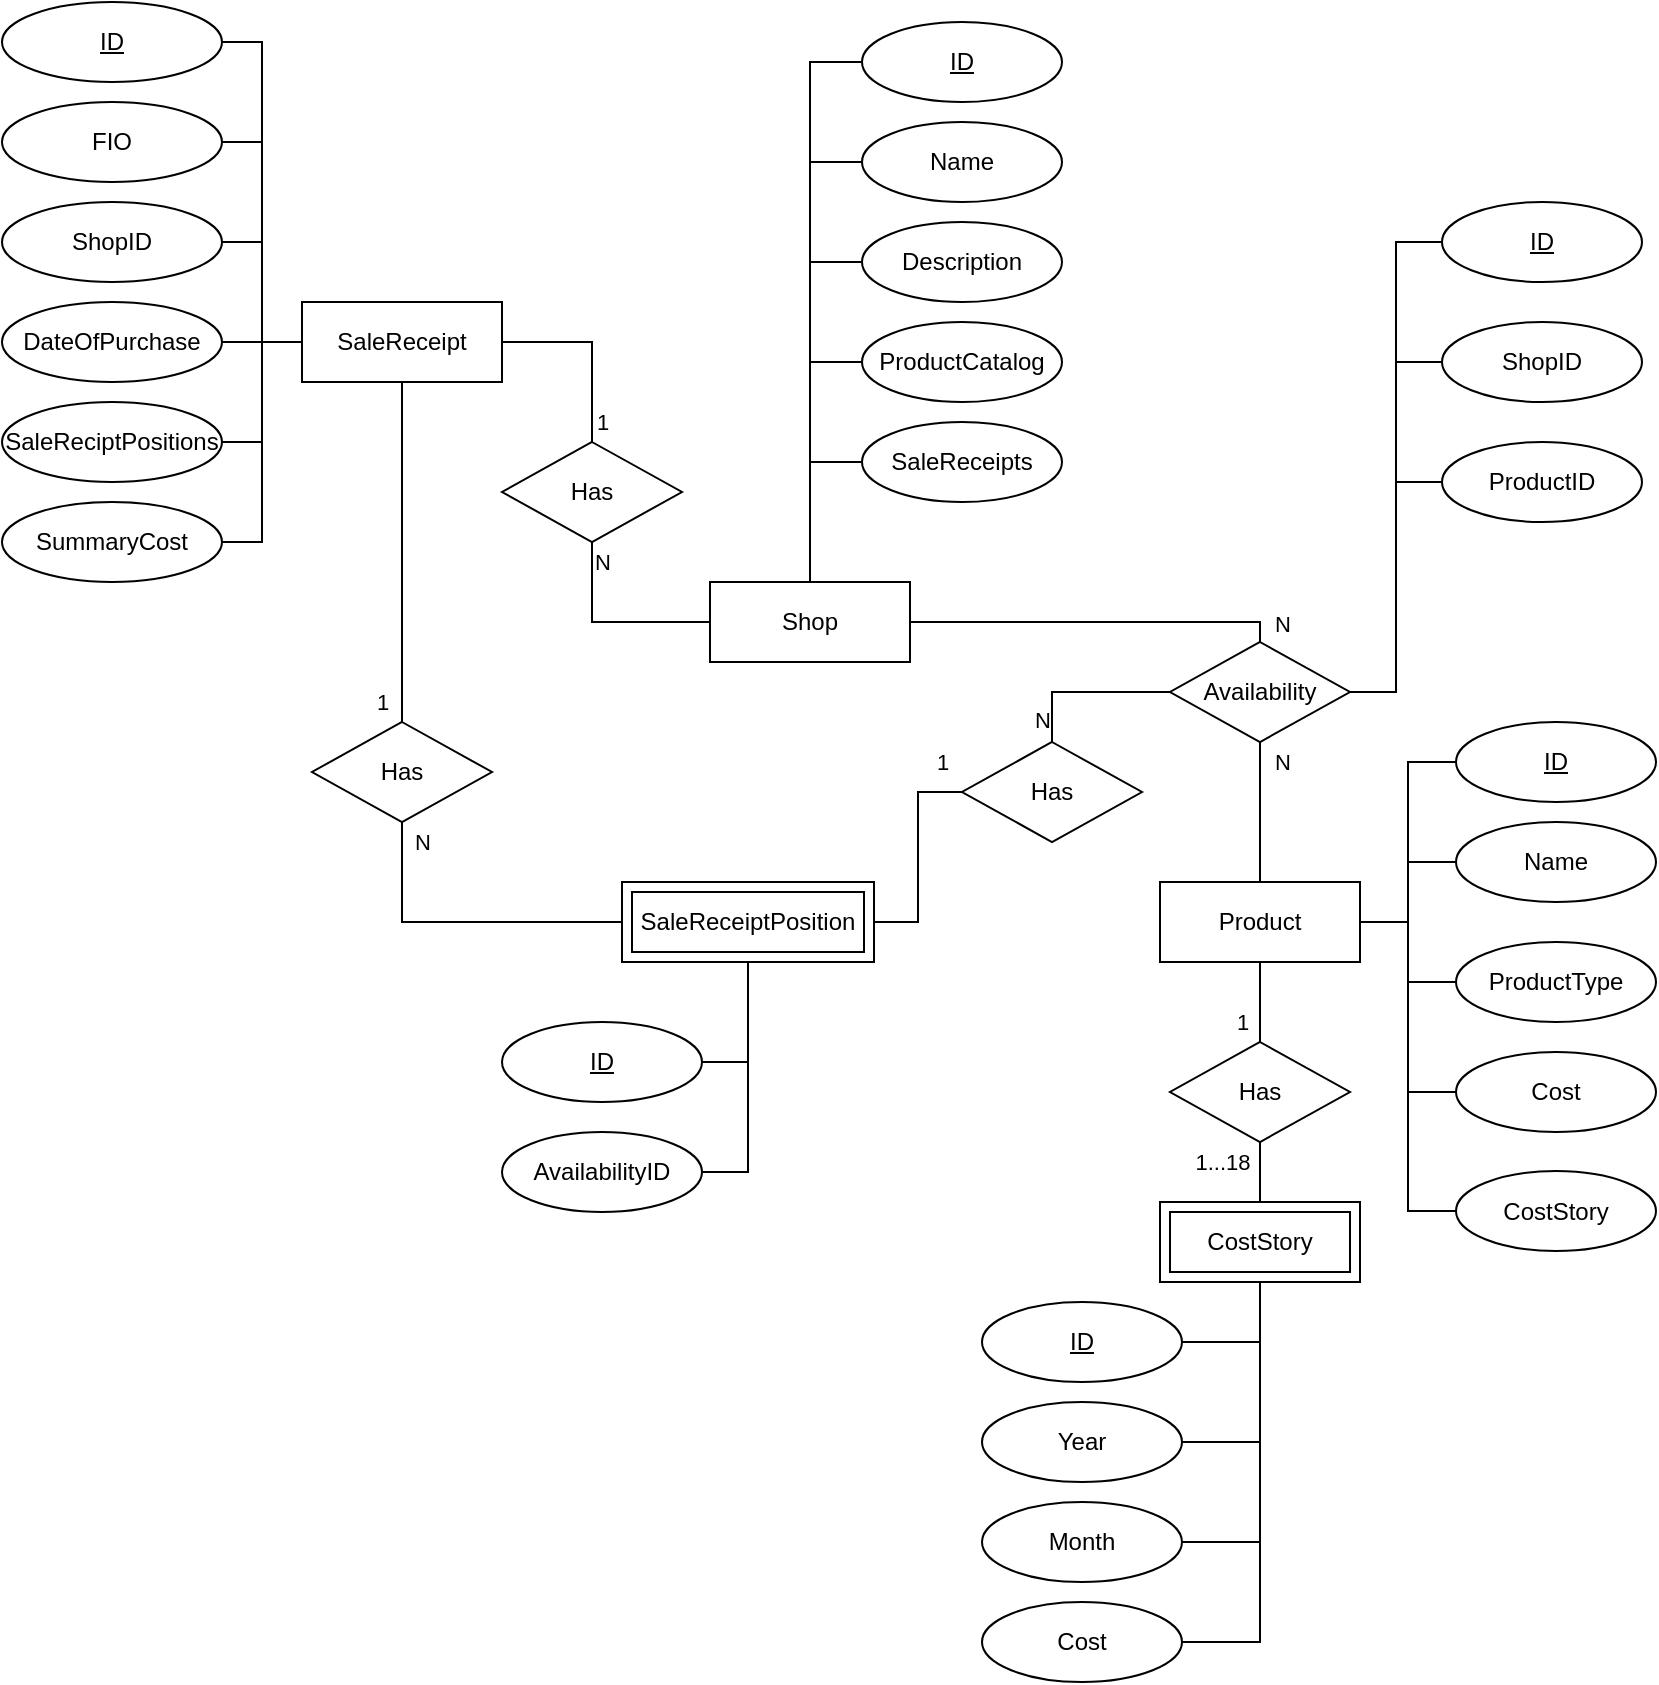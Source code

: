 <mxfile version="16.5.1" type="device"><diagram id="wQ1o6pGlBWSBRa1OvJjj" name="Страница 1"><mxGraphModel dx="1038" dy="649" grid="1" gridSize="10" guides="1" tooltips="1" connect="1" arrows="1" fold="1" page="1" pageScale="1" pageWidth="827" pageHeight="1169" math="0" shadow="0"><root><mxCell id="0"/><mxCell id="1" parent="0"/><mxCell id="YRElEjRcTY8QlFEJpvM5-30" value="1" style="edgeStyle=orthogonalEdgeStyle;rounded=0;orthogonalLoop=1;jettySize=auto;html=1;exitX=0.5;exitY=1;exitDx=0;exitDy=0;entryX=0.5;entryY=0;entryDx=0;entryDy=0;endArrow=none;endFill=0;" edge="1" parent="1" source="YRElEjRcTY8QlFEJpvM5-1" target="YRElEjRcTY8QlFEJpvM5-28"><mxGeometry x="0.882" y="-10" relative="1" as="geometry"><mxPoint as="offset"/></mxGeometry></mxCell><mxCell id="YRElEjRcTY8QlFEJpvM5-78" style="edgeStyle=orthogonalEdgeStyle;rounded=0;orthogonalLoop=1;jettySize=auto;html=1;exitX=1;exitY=0.5;exitDx=0;exitDy=0;entryX=0.5;entryY=0;entryDx=0;entryDy=0;endArrow=none;endFill=0;" edge="1" parent="1" source="YRElEjRcTY8QlFEJpvM5-1" target="YRElEjRcTY8QlFEJpvM5-29"><mxGeometry relative="1" as="geometry"/></mxCell><mxCell id="YRElEjRcTY8QlFEJpvM5-79" value="1" style="edgeLabel;html=1;align=center;verticalAlign=middle;resizable=0;points=[];" vertex="1" connectable="0" parent="YRElEjRcTY8QlFEJpvM5-78"><mxGeometry x="0.263" y="2" relative="1" as="geometry"><mxPoint x="3" y="25" as="offset"/></mxGeometry></mxCell><mxCell id="YRElEjRcTY8QlFEJpvM5-1" value="SaleReceipt" style="whiteSpace=wrap;html=1;align=center;" vertex="1" parent="1"><mxGeometry x="150" y="150" width="100" height="40" as="geometry"/></mxCell><mxCell id="YRElEjRcTY8QlFEJpvM5-62" value="N" style="edgeStyle=orthogonalEdgeStyle;rounded=0;orthogonalLoop=1;jettySize=auto;html=1;exitX=1;exitY=0.5;exitDx=0;exitDy=0;entryX=0.5;entryY=0;entryDx=0;entryDy=0;endArrow=none;endFill=0;" edge="1" parent="1" source="YRElEjRcTY8QlFEJpvM5-2" target="YRElEjRcTY8QlFEJpvM5-81"><mxGeometry x="0.897" y="11" relative="1" as="geometry"><mxPoint x="629" y="330" as="targetPoint"/><Array as="points"><mxPoint x="629" y="310"/></Array><mxPoint as="offset"/></mxGeometry></mxCell><mxCell id="YRElEjRcTY8QlFEJpvM5-2" value="Shop" style="whiteSpace=wrap;html=1;align=center;" vertex="1" parent="1"><mxGeometry x="354" y="290" width="100" height="40" as="geometry"/></mxCell><mxCell id="YRElEjRcTY8QlFEJpvM5-49" value="1" style="edgeStyle=orthogonalEdgeStyle;rounded=0;orthogonalLoop=1;jettySize=auto;html=1;exitX=0.5;exitY=1;exitDx=0;exitDy=0;entryX=0.5;entryY=0;entryDx=0;entryDy=0;endArrow=none;endFill=0;" edge="1" parent="1" source="YRElEjRcTY8QlFEJpvM5-3" target="YRElEjRcTY8QlFEJpvM5-46"><mxGeometry x="0.5" y="-9" relative="1" as="geometry"><mxPoint as="offset"/></mxGeometry></mxCell><mxCell id="YRElEjRcTY8QlFEJpvM5-3" value="Product" style="whiteSpace=wrap;html=1;align=center;" vertex="1" parent="1"><mxGeometry x="579" y="440" width="100" height="40" as="geometry"/></mxCell><mxCell id="YRElEjRcTY8QlFEJpvM5-11" style="edgeStyle=orthogonalEdgeStyle;rounded=0;orthogonalLoop=1;jettySize=auto;html=1;exitX=0;exitY=0.5;exitDx=0;exitDy=0;entryX=0.5;entryY=0;entryDx=0;entryDy=0;endArrow=none;endFill=0;" edge="1" parent="1" source="YRElEjRcTY8QlFEJpvM5-6" target="YRElEjRcTY8QlFEJpvM5-2"><mxGeometry relative="1" as="geometry"/></mxCell><mxCell id="YRElEjRcTY8QlFEJpvM5-6" value="ID" style="ellipse;whiteSpace=wrap;html=1;align=center;fontStyle=4;" vertex="1" parent="1"><mxGeometry x="430" y="10" width="100" height="40" as="geometry"/></mxCell><mxCell id="YRElEjRcTY8QlFEJpvM5-12" style="edgeStyle=orthogonalEdgeStyle;rounded=0;orthogonalLoop=1;jettySize=auto;html=1;exitX=0;exitY=0.5;exitDx=0;exitDy=0;entryX=0.5;entryY=0;entryDx=0;entryDy=0;endArrow=none;endFill=0;" edge="1" parent="1" source="YRElEjRcTY8QlFEJpvM5-7" target="YRElEjRcTY8QlFEJpvM5-2"><mxGeometry relative="1" as="geometry"/></mxCell><mxCell id="YRElEjRcTY8QlFEJpvM5-7" value="Name" style="ellipse;whiteSpace=wrap;html=1;align=center;" vertex="1" parent="1"><mxGeometry x="430" y="60" width="100" height="40" as="geometry"/></mxCell><mxCell id="YRElEjRcTY8QlFEJpvM5-13" style="edgeStyle=orthogonalEdgeStyle;rounded=0;orthogonalLoop=1;jettySize=auto;html=1;exitX=0;exitY=0.5;exitDx=0;exitDy=0;endArrow=none;endFill=0;entryX=0.5;entryY=0;entryDx=0;entryDy=0;" edge="1" parent="1" source="YRElEjRcTY8QlFEJpvM5-8" target="YRElEjRcTY8QlFEJpvM5-2"><mxGeometry relative="1" as="geometry"><mxPoint x="410" y="270" as="targetPoint"/></mxGeometry></mxCell><mxCell id="YRElEjRcTY8QlFEJpvM5-8" value="Description" style="ellipse;whiteSpace=wrap;html=1;align=center;" vertex="1" parent="1"><mxGeometry x="430" y="110" width="100" height="40" as="geometry"/></mxCell><mxCell id="YRElEjRcTY8QlFEJpvM5-14" style="edgeStyle=orthogonalEdgeStyle;rounded=0;orthogonalLoop=1;jettySize=auto;html=1;exitX=0;exitY=0.5;exitDx=0;exitDy=0;entryX=0.5;entryY=0;entryDx=0;entryDy=0;endArrow=none;endFill=0;" edge="1" parent="1" source="YRElEjRcTY8QlFEJpvM5-9" target="YRElEjRcTY8QlFEJpvM5-2"><mxGeometry relative="1" as="geometry"/></mxCell><mxCell id="YRElEjRcTY8QlFEJpvM5-9" value="ProductCatalog" style="ellipse;whiteSpace=wrap;html=1;align=center;" vertex="1" parent="1"><mxGeometry x="430" y="160" width="100" height="40" as="geometry"/></mxCell><mxCell id="YRElEjRcTY8QlFEJpvM5-15" style="edgeStyle=orthogonalEdgeStyle;rounded=0;orthogonalLoop=1;jettySize=auto;html=1;exitX=0;exitY=0.5;exitDx=0;exitDy=0;entryX=0.5;entryY=0;entryDx=0;entryDy=0;endArrow=none;endFill=0;" edge="1" parent="1" source="YRElEjRcTY8QlFEJpvM5-10" target="YRElEjRcTY8QlFEJpvM5-2"><mxGeometry relative="1" as="geometry"/></mxCell><mxCell id="YRElEjRcTY8QlFEJpvM5-10" value="SaleReceipts" style="ellipse;whiteSpace=wrap;html=1;align=center;" vertex="1" parent="1"><mxGeometry x="430" y="210" width="100" height="40" as="geometry"/></mxCell><mxCell id="YRElEjRcTY8QlFEJpvM5-17" style="edgeStyle=orthogonalEdgeStyle;rounded=0;orthogonalLoop=1;jettySize=auto;html=1;exitX=1;exitY=0.5;exitDx=0;exitDy=0;entryX=0;entryY=0.5;entryDx=0;entryDy=0;endArrow=none;endFill=0;" edge="1" parent="1" source="YRElEjRcTY8QlFEJpvM5-16" target="YRElEjRcTY8QlFEJpvM5-1"><mxGeometry relative="1" as="geometry"/></mxCell><mxCell id="YRElEjRcTY8QlFEJpvM5-16" value="ID" style="ellipse;whiteSpace=wrap;html=1;align=center;fontStyle=4;" vertex="1" parent="1"><mxGeometry width="110" height="40" as="geometry"/></mxCell><mxCell id="YRElEjRcTY8QlFEJpvM5-24" style="edgeStyle=orthogonalEdgeStyle;rounded=0;orthogonalLoop=1;jettySize=auto;html=1;exitX=1;exitY=0.5;exitDx=0;exitDy=0;entryX=0;entryY=0.5;entryDx=0;entryDy=0;endArrow=none;endFill=0;" edge="1" parent="1" source="YRElEjRcTY8QlFEJpvM5-18" target="YRElEjRcTY8QlFEJpvM5-1"><mxGeometry relative="1" as="geometry"/></mxCell><mxCell id="YRElEjRcTY8QlFEJpvM5-18" value="FIO" style="ellipse;whiteSpace=wrap;html=1;align=center;" vertex="1" parent="1"><mxGeometry y="50" width="110" height="40" as="geometry"/></mxCell><mxCell id="YRElEjRcTY8QlFEJpvM5-25" style="edgeStyle=orthogonalEdgeStyle;rounded=0;orthogonalLoop=1;jettySize=auto;html=1;exitX=1;exitY=0.5;exitDx=0;exitDy=0;endArrow=none;endFill=0;entryX=0;entryY=0.5;entryDx=0;entryDy=0;" edge="1" parent="1" source="YRElEjRcTY8QlFEJpvM5-19" target="YRElEjRcTY8QlFEJpvM5-1"><mxGeometry relative="1" as="geometry"><mxPoint x="140" y="150" as="targetPoint"/></mxGeometry></mxCell><mxCell id="YRElEjRcTY8QlFEJpvM5-19" value="ShopID" style="ellipse;whiteSpace=wrap;html=1;align=center;" vertex="1" parent="1"><mxGeometry y="100" width="110" height="40" as="geometry"/></mxCell><mxCell id="YRElEjRcTY8QlFEJpvM5-26" style="edgeStyle=orthogonalEdgeStyle;rounded=0;orthogonalLoop=1;jettySize=auto;html=1;exitX=1;exitY=0.5;exitDx=0;exitDy=0;entryX=0;entryY=0.5;entryDx=0;entryDy=0;endArrow=none;endFill=0;" edge="1" parent="1" source="YRElEjRcTY8QlFEJpvM5-20" target="YRElEjRcTY8QlFEJpvM5-1"><mxGeometry relative="1" as="geometry"/></mxCell><mxCell id="YRElEjRcTY8QlFEJpvM5-20" value="DateOfPurchase" style="ellipse;whiteSpace=wrap;html=1;align=center;" vertex="1" parent="1"><mxGeometry y="150" width="110" height="40" as="geometry"/></mxCell><mxCell id="YRElEjRcTY8QlFEJpvM5-23" style="edgeStyle=orthogonalEdgeStyle;rounded=0;orthogonalLoop=1;jettySize=auto;html=1;exitX=1;exitY=0.5;exitDx=0;exitDy=0;entryX=0;entryY=0.5;entryDx=0;entryDy=0;endArrow=none;endFill=0;" edge="1" parent="1" source="YRElEjRcTY8QlFEJpvM5-21" target="YRElEjRcTY8QlFEJpvM5-1"><mxGeometry relative="1" as="geometry"/></mxCell><mxCell id="YRElEjRcTY8QlFEJpvM5-21" value="SaleReciptPositions" style="ellipse;whiteSpace=wrap;html=1;align=center;" vertex="1" parent="1"><mxGeometry y="200" width="110" height="40" as="geometry"/></mxCell><mxCell id="YRElEjRcTY8QlFEJpvM5-27" style="edgeStyle=orthogonalEdgeStyle;rounded=0;orthogonalLoop=1;jettySize=auto;html=1;exitX=1;exitY=0.5;exitDx=0;exitDy=0;entryX=0;entryY=0.5;entryDx=0;entryDy=0;endArrow=none;endFill=0;" edge="1" parent="1" source="YRElEjRcTY8QlFEJpvM5-22" target="YRElEjRcTY8QlFEJpvM5-1"><mxGeometry relative="1" as="geometry"/></mxCell><mxCell id="YRElEjRcTY8QlFEJpvM5-22" value="SummaryCost" style="ellipse;whiteSpace=wrap;html=1;align=center;" vertex="1" parent="1"><mxGeometry y="250" width="110" height="40" as="geometry"/></mxCell><mxCell id="YRElEjRcTY8QlFEJpvM5-33" value="N" style="edgeStyle=orthogonalEdgeStyle;rounded=0;orthogonalLoop=1;jettySize=auto;html=1;exitX=0.5;exitY=1;exitDx=0;exitDy=0;entryX=0;entryY=0.5;entryDx=0;entryDy=0;endArrow=none;endFill=0;" edge="1" parent="1" source="YRElEjRcTY8QlFEJpvM5-28" target="YRElEjRcTY8QlFEJpvM5-32"><mxGeometry x="-0.875" y="10" relative="1" as="geometry"><mxPoint as="offset"/></mxGeometry></mxCell><mxCell id="YRElEjRcTY8QlFEJpvM5-28" value="Has" style="shape=rhombus;perimeter=rhombusPerimeter;whiteSpace=wrap;html=1;align=center;" vertex="1" parent="1"><mxGeometry x="155" y="360" width="90" height="50" as="geometry"/></mxCell><mxCell id="YRElEjRcTY8QlFEJpvM5-37" style="edgeStyle=orthogonalEdgeStyle;rounded=0;orthogonalLoop=1;jettySize=auto;html=1;exitX=0.5;exitY=1;exitDx=0;exitDy=0;entryX=0;entryY=0.5;entryDx=0;entryDy=0;endArrow=none;endFill=0;" edge="1" parent="1" source="YRElEjRcTY8QlFEJpvM5-29" target="YRElEjRcTY8QlFEJpvM5-2"><mxGeometry relative="1" as="geometry"/></mxCell><mxCell id="YRElEjRcTY8QlFEJpvM5-80" value="N" style="edgeLabel;html=1;align=center;verticalAlign=middle;resizable=0;points=[];" vertex="1" connectable="0" parent="YRElEjRcTY8QlFEJpvM5-37"><mxGeometry x="-0.353" y="3" relative="1" as="geometry"><mxPoint x="2" y="-22" as="offset"/></mxGeometry></mxCell><mxCell id="YRElEjRcTY8QlFEJpvM5-29" value="Has" style="shape=rhombus;perimeter=rhombusPerimeter;whiteSpace=wrap;html=1;align=center;" vertex="1" parent="1"><mxGeometry x="250" y="220" width="90" height="50" as="geometry"/></mxCell><mxCell id="YRElEjRcTY8QlFEJpvM5-72" style="edgeStyle=orthogonalEdgeStyle;rounded=0;orthogonalLoop=1;jettySize=auto;html=1;exitX=0.5;exitY=1;exitDx=0;exitDy=0;entryX=1;entryY=0.5;entryDx=0;entryDy=0;endArrow=none;endFill=0;" edge="1" parent="1" source="YRElEjRcTY8QlFEJpvM5-32" target="YRElEjRcTY8QlFEJpvM5-70"><mxGeometry relative="1" as="geometry"/></mxCell><mxCell id="YRElEjRcTY8QlFEJpvM5-75" value="1" style="edgeStyle=orthogonalEdgeStyle;rounded=0;orthogonalLoop=1;jettySize=auto;html=1;exitX=1;exitY=0.5;exitDx=0;exitDy=0;entryX=0;entryY=0.5;entryDx=0;entryDy=0;endArrow=none;endFill=0;" edge="1" parent="1" source="YRElEjRcTY8QlFEJpvM5-32" target="YRElEjRcTY8QlFEJpvM5-74"><mxGeometry x="0.817" y="15" relative="1" as="geometry"><mxPoint as="offset"/></mxGeometry></mxCell><mxCell id="YRElEjRcTY8QlFEJpvM5-32" value="SaleReceiptPosition" style="shape=ext;margin=3;double=1;whiteSpace=wrap;html=1;align=center;" vertex="1" parent="1"><mxGeometry x="310" y="440" width="126" height="40" as="geometry"/></mxCell><mxCell id="YRElEjRcTY8QlFEJpvM5-42" style="edgeStyle=orthogonalEdgeStyle;rounded=0;orthogonalLoop=1;jettySize=auto;html=1;exitX=1;exitY=0.5;exitDx=0;exitDy=0;entryX=0.5;entryY=1;entryDx=0;entryDy=0;endArrow=none;endFill=0;" edge="1" parent="1" source="YRElEjRcTY8QlFEJpvM5-38" target="YRElEjRcTY8QlFEJpvM5-47"><mxGeometry relative="1" as="geometry"><mxPoint x="624" y="630" as="targetPoint"/></mxGeometry></mxCell><mxCell id="YRElEjRcTY8QlFEJpvM5-38" value="ID" style="ellipse;whiteSpace=wrap;html=1;align=center;fontStyle=4;" vertex="1" parent="1"><mxGeometry x="490" y="650" width="100" height="40" as="geometry"/></mxCell><mxCell id="YRElEjRcTY8QlFEJpvM5-43" style="edgeStyle=orthogonalEdgeStyle;rounded=0;orthogonalLoop=1;jettySize=auto;html=1;exitX=1;exitY=0.5;exitDx=0;exitDy=0;endArrow=none;endFill=0;entryX=0.5;entryY=1;entryDx=0;entryDy=0;" edge="1" parent="1" source="YRElEjRcTY8QlFEJpvM5-39" target="YRElEjRcTY8QlFEJpvM5-47"><mxGeometry relative="1" as="geometry"><mxPoint x="624" y="630" as="targetPoint"/></mxGeometry></mxCell><mxCell id="YRElEjRcTY8QlFEJpvM5-39" value="Year" style="ellipse;whiteSpace=wrap;html=1;align=center;" vertex="1" parent="1"><mxGeometry x="490" y="700" width="100" height="40" as="geometry"/></mxCell><mxCell id="YRElEjRcTY8QlFEJpvM5-44" style="edgeStyle=orthogonalEdgeStyle;rounded=0;orthogonalLoop=1;jettySize=auto;html=1;exitX=1;exitY=0.5;exitDx=0;exitDy=0;entryX=0.5;entryY=1;entryDx=0;entryDy=0;endArrow=none;endFill=0;" edge="1" parent="1" source="YRElEjRcTY8QlFEJpvM5-40" target="YRElEjRcTY8QlFEJpvM5-47"><mxGeometry relative="1" as="geometry"><mxPoint x="624" y="630" as="targetPoint"/></mxGeometry></mxCell><mxCell id="YRElEjRcTY8QlFEJpvM5-40" value="Month" style="ellipse;whiteSpace=wrap;html=1;align=center;" vertex="1" parent="1"><mxGeometry x="490" y="750" width="100" height="40" as="geometry"/></mxCell><mxCell id="YRElEjRcTY8QlFEJpvM5-45" style="edgeStyle=orthogonalEdgeStyle;rounded=0;orthogonalLoop=1;jettySize=auto;html=1;exitX=1;exitY=0.5;exitDx=0;exitDy=0;endArrow=none;endFill=0;entryX=0.5;entryY=1;entryDx=0;entryDy=0;" edge="1" parent="1" source="YRElEjRcTY8QlFEJpvM5-41" target="YRElEjRcTY8QlFEJpvM5-47"><mxGeometry relative="1" as="geometry"><mxPoint x="640" y="640" as="targetPoint"/></mxGeometry></mxCell><mxCell id="YRElEjRcTY8QlFEJpvM5-41" value="Cost" style="ellipse;whiteSpace=wrap;html=1;align=center;" vertex="1" parent="1"><mxGeometry x="490" y="800" width="100" height="40" as="geometry"/></mxCell><mxCell id="YRElEjRcTY8QlFEJpvM5-48" value="1...18" style="edgeStyle=orthogonalEdgeStyle;rounded=0;orthogonalLoop=1;jettySize=auto;html=1;exitX=0.5;exitY=1;exitDx=0;exitDy=0;entryX=0.5;entryY=0;entryDx=0;entryDy=0;endArrow=none;endFill=0;" edge="1" parent="1" source="YRElEjRcTY8QlFEJpvM5-46" target="YRElEjRcTY8QlFEJpvM5-47"><mxGeometry x="-0.333" y="-19" relative="1" as="geometry"><mxPoint as="offset"/></mxGeometry></mxCell><mxCell id="YRElEjRcTY8QlFEJpvM5-46" value="Has" style="shape=rhombus;perimeter=rhombusPerimeter;whiteSpace=wrap;html=1;align=center;" vertex="1" parent="1"><mxGeometry x="584" y="520" width="90" height="50" as="geometry"/></mxCell><mxCell id="YRElEjRcTY8QlFEJpvM5-47" value="CostStory" style="shape=ext;margin=3;double=1;whiteSpace=wrap;html=1;align=center;" vertex="1" parent="1"><mxGeometry x="579" y="600" width="100" height="40" as="geometry"/></mxCell><mxCell id="YRElEjRcTY8QlFEJpvM5-51" style="edgeStyle=orthogonalEdgeStyle;rounded=0;orthogonalLoop=1;jettySize=auto;html=1;exitX=0;exitY=0.5;exitDx=0;exitDy=0;entryX=1;entryY=0.5;entryDx=0;entryDy=0;endArrow=none;endFill=0;" edge="1" parent="1" source="YRElEjRcTY8QlFEJpvM5-50" target="YRElEjRcTY8QlFEJpvM5-3"><mxGeometry relative="1" as="geometry"/></mxCell><mxCell id="YRElEjRcTY8QlFEJpvM5-50" value="ID" style="ellipse;whiteSpace=wrap;html=1;align=center;fontStyle=4;" vertex="1" parent="1"><mxGeometry x="727" y="360" width="100" height="40" as="geometry"/></mxCell><mxCell id="YRElEjRcTY8QlFEJpvM5-56" style="edgeStyle=orthogonalEdgeStyle;rounded=0;orthogonalLoop=1;jettySize=auto;html=1;exitX=0;exitY=0.5;exitDx=0;exitDy=0;entryX=1;entryY=0.5;entryDx=0;entryDy=0;endArrow=none;endFill=0;" edge="1" parent="1" source="YRElEjRcTY8QlFEJpvM5-52" target="YRElEjRcTY8QlFEJpvM5-3"><mxGeometry relative="1" as="geometry"/></mxCell><mxCell id="YRElEjRcTY8QlFEJpvM5-52" value="Name" style="ellipse;whiteSpace=wrap;html=1;align=center;" vertex="1" parent="1"><mxGeometry x="727" y="410" width="100" height="40" as="geometry"/></mxCell><mxCell id="YRElEjRcTY8QlFEJpvM5-57" style="edgeStyle=orthogonalEdgeStyle;rounded=0;orthogonalLoop=1;jettySize=auto;html=1;exitX=0;exitY=0.5;exitDx=0;exitDy=0;entryX=1;entryY=0.5;entryDx=0;entryDy=0;endArrow=none;endFill=0;" edge="1" parent="1" source="YRElEjRcTY8QlFEJpvM5-53" target="YRElEjRcTY8QlFEJpvM5-3"><mxGeometry relative="1" as="geometry"/></mxCell><mxCell id="YRElEjRcTY8QlFEJpvM5-53" value="ProductType" style="ellipse;whiteSpace=wrap;html=1;align=center;" vertex="1" parent="1"><mxGeometry x="727" y="470" width="100" height="40" as="geometry"/></mxCell><mxCell id="YRElEjRcTY8QlFEJpvM5-58" style="edgeStyle=orthogonalEdgeStyle;rounded=0;orthogonalLoop=1;jettySize=auto;html=1;exitX=0;exitY=0.5;exitDx=0;exitDy=0;entryX=1;entryY=0.5;entryDx=0;entryDy=0;endArrow=none;endFill=0;" edge="1" parent="1" source="YRElEjRcTY8QlFEJpvM5-54" target="YRElEjRcTY8QlFEJpvM5-3"><mxGeometry relative="1" as="geometry"/></mxCell><mxCell id="YRElEjRcTY8QlFEJpvM5-54" value="Cost" style="ellipse;whiteSpace=wrap;html=1;align=center;" vertex="1" parent="1"><mxGeometry x="727" y="525" width="100" height="40" as="geometry"/></mxCell><mxCell id="YRElEjRcTY8QlFEJpvM5-59" style="edgeStyle=orthogonalEdgeStyle;rounded=0;orthogonalLoop=1;jettySize=auto;html=1;exitX=0;exitY=0.5;exitDx=0;exitDy=0;entryX=1;entryY=0.5;entryDx=0;entryDy=0;endArrow=none;endFill=0;" edge="1" parent="1" source="YRElEjRcTY8QlFEJpvM5-55" target="YRElEjRcTY8QlFEJpvM5-3"><mxGeometry relative="1" as="geometry"/></mxCell><mxCell id="YRElEjRcTY8QlFEJpvM5-55" value="CostStory" style="ellipse;whiteSpace=wrap;html=1;align=center;" vertex="1" parent="1"><mxGeometry x="727" y="584.5" width="100" height="40" as="geometry"/></mxCell><mxCell id="YRElEjRcTY8QlFEJpvM5-63" value="N" style="edgeStyle=orthogonalEdgeStyle;rounded=0;orthogonalLoop=1;jettySize=auto;html=1;entryX=0.5;entryY=0;entryDx=0;entryDy=0;endArrow=none;endFill=0;exitX=0.5;exitY=1;exitDx=0;exitDy=0;" edge="1" parent="1" source="YRElEjRcTY8QlFEJpvM5-81" target="YRElEjRcTY8QlFEJpvM5-3"><mxGeometry x="-0.714" y="11" relative="1" as="geometry"><mxPoint x="620" y="390" as="sourcePoint"/><mxPoint as="offset"/></mxGeometry></mxCell><mxCell id="YRElEjRcTY8QlFEJpvM5-68" style="edgeStyle=orthogonalEdgeStyle;rounded=0;orthogonalLoop=1;jettySize=auto;html=1;exitX=0;exitY=0.5;exitDx=0;exitDy=0;entryX=1;entryY=0.5;entryDx=0;entryDy=0;endArrow=none;endFill=0;" edge="1" parent="1" source="YRElEjRcTY8QlFEJpvM5-64" target="YRElEjRcTY8QlFEJpvM5-81"><mxGeometry relative="1" as="geometry"><mxPoint x="679" y="350" as="targetPoint"/></mxGeometry></mxCell><mxCell id="YRElEjRcTY8QlFEJpvM5-64" value="ShopID" style="ellipse;whiteSpace=wrap;html=1;align=center;" vertex="1" parent="1"><mxGeometry x="720" y="160" width="100" height="40" as="geometry"/></mxCell><mxCell id="YRElEjRcTY8QlFEJpvM5-69" style="edgeStyle=orthogonalEdgeStyle;rounded=0;orthogonalLoop=1;jettySize=auto;html=1;exitX=0;exitY=0.5;exitDx=0;exitDy=0;entryX=1;entryY=0.5;entryDx=0;entryDy=0;endArrow=none;endFill=0;" edge="1" parent="1" source="YRElEjRcTY8QlFEJpvM5-65" target="YRElEjRcTY8QlFEJpvM5-81"><mxGeometry relative="1" as="geometry"><mxPoint x="679" y="350" as="targetPoint"/></mxGeometry></mxCell><mxCell id="YRElEjRcTY8QlFEJpvM5-65" value="ProductID" style="ellipse;whiteSpace=wrap;html=1;align=center;" vertex="1" parent="1"><mxGeometry x="720" y="220" width="100" height="40" as="geometry"/></mxCell><mxCell id="YRElEjRcTY8QlFEJpvM5-67" style="edgeStyle=orthogonalEdgeStyle;rounded=0;orthogonalLoop=1;jettySize=auto;html=1;exitX=0;exitY=0.5;exitDx=0;exitDy=0;entryX=1;entryY=0.5;entryDx=0;entryDy=0;endArrow=none;endFill=0;" edge="1" parent="1" source="YRElEjRcTY8QlFEJpvM5-66" target="YRElEjRcTY8QlFEJpvM5-81"><mxGeometry relative="1" as="geometry"><mxPoint x="679" y="350" as="targetPoint"/></mxGeometry></mxCell><mxCell id="YRElEjRcTY8QlFEJpvM5-66" value="ID" style="ellipse;whiteSpace=wrap;html=1;align=center;fontStyle=4;" vertex="1" parent="1"><mxGeometry x="720" y="100" width="100" height="40" as="geometry"/></mxCell><mxCell id="YRElEjRcTY8QlFEJpvM5-70" value="ID" style="ellipse;whiteSpace=wrap;html=1;align=center;fontStyle=4;" vertex="1" parent="1"><mxGeometry x="250" y="510" width="100" height="40" as="geometry"/></mxCell><mxCell id="YRElEjRcTY8QlFEJpvM5-73" style="edgeStyle=orthogonalEdgeStyle;rounded=0;orthogonalLoop=1;jettySize=auto;html=1;exitX=1;exitY=0.5;exitDx=0;exitDy=0;entryX=0.5;entryY=1;entryDx=0;entryDy=0;endArrow=none;endFill=0;" edge="1" parent="1" source="YRElEjRcTY8QlFEJpvM5-71" target="YRElEjRcTY8QlFEJpvM5-32"><mxGeometry relative="1" as="geometry"/></mxCell><mxCell id="YRElEjRcTY8QlFEJpvM5-71" value="AvailabilityID" style="ellipse;whiteSpace=wrap;html=1;align=center;" vertex="1" parent="1"><mxGeometry x="250" y="565" width="100" height="40" as="geometry"/></mxCell><mxCell id="YRElEjRcTY8QlFEJpvM5-76" value="N" style="edgeStyle=orthogonalEdgeStyle;rounded=0;orthogonalLoop=1;jettySize=auto;html=1;exitX=0.5;exitY=0;exitDx=0;exitDy=0;entryX=0;entryY=0.5;entryDx=0;entryDy=0;endArrow=none;endFill=0;" edge="1" parent="1" source="YRElEjRcTY8QlFEJpvM5-74" target="YRElEjRcTY8QlFEJpvM5-81"><mxGeometry x="-0.73" y="5" relative="1" as="geometry"><mxPoint x="579" y="350" as="targetPoint"/><mxPoint as="offset"/></mxGeometry></mxCell><mxCell id="YRElEjRcTY8QlFEJpvM5-74" value="Has" style="shape=rhombus;perimeter=rhombusPerimeter;whiteSpace=wrap;html=1;align=center;" vertex="1" parent="1"><mxGeometry x="480" y="370" width="90" height="50" as="geometry"/></mxCell><mxCell id="YRElEjRcTY8QlFEJpvM5-81" value="Availability" style="shape=rhombus;perimeter=rhombusPerimeter;whiteSpace=wrap;html=1;align=center;" vertex="1" parent="1"><mxGeometry x="584" y="320" width="90" height="50" as="geometry"/></mxCell></root></mxGraphModel></diagram></mxfile>